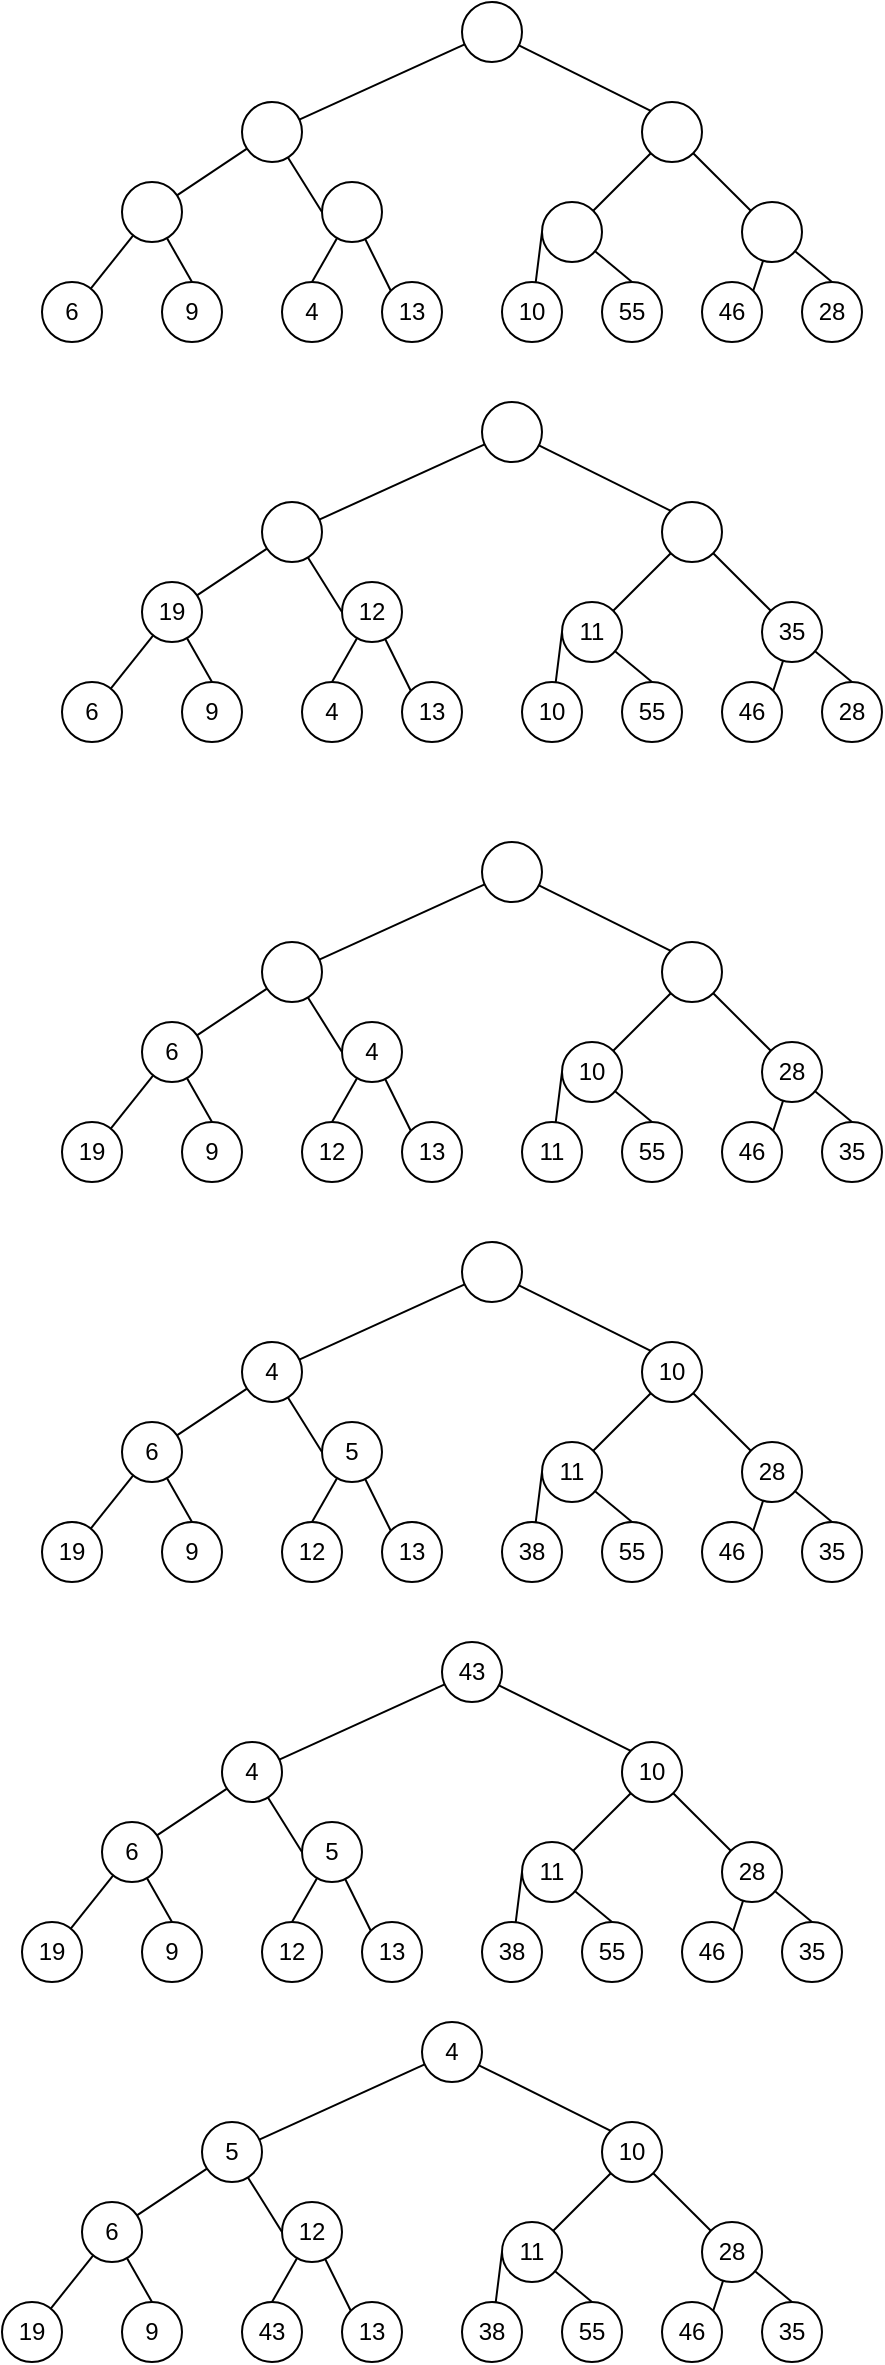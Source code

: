 <mxfile version="20.8.16" type="device"><diagram name="Page-1" id="X0QZ_M_4gPktB6bEvS7k"><mxGraphModel dx="1474" dy="1362" grid="1" gridSize="10" guides="1" tooltips="1" connect="1" arrows="1" fold="1" page="1" pageScale="1" pageWidth="850" pageHeight="1100" math="0" shadow="0"><root><mxCell id="0"/><mxCell id="1" parent="0"/><mxCell id="2dNwnMfUc7R8LuHXTSHz-22" style="rounded=0;orthogonalLoop=1;jettySize=auto;html=1;endArrow=none;endFill=0;" edge="1" parent="1" source="2dNwnMfUc7R8LuHXTSHz-1" target="2dNwnMfUc7R8LuHXTSHz-2"><mxGeometry relative="1" as="geometry"/></mxCell><mxCell id="2dNwnMfUc7R8LuHXTSHz-29" style="edgeStyle=none;rounded=0;orthogonalLoop=1;jettySize=auto;html=1;entryX=0;entryY=0;entryDx=0;entryDy=0;endArrow=none;endFill=0;" edge="1" parent="1" source="2dNwnMfUc7R8LuHXTSHz-1" target="2dNwnMfUc7R8LuHXTSHz-3"><mxGeometry relative="1" as="geometry"/></mxCell><mxCell id="2dNwnMfUc7R8LuHXTSHz-1" value="" style="ellipse;whiteSpace=wrap;html=1;" vertex="1" parent="1"><mxGeometry x="190" y="130" width="30" height="30" as="geometry"/></mxCell><mxCell id="2dNwnMfUc7R8LuHXTSHz-23" style="edgeStyle=none;rounded=0;orthogonalLoop=1;jettySize=auto;html=1;endArrow=none;endFill=0;" edge="1" parent="1" source="2dNwnMfUc7R8LuHXTSHz-2" target="2dNwnMfUc7R8LuHXTSHz-7"><mxGeometry relative="1" as="geometry"/></mxCell><mxCell id="2dNwnMfUc7R8LuHXTSHz-24" style="edgeStyle=none;rounded=0;orthogonalLoop=1;jettySize=auto;html=1;entryX=0;entryY=0.5;entryDx=0;entryDy=0;endArrow=none;endFill=0;" edge="1" parent="1" source="2dNwnMfUc7R8LuHXTSHz-2" target="2dNwnMfUc7R8LuHXTSHz-11"><mxGeometry relative="1" as="geometry"/></mxCell><mxCell id="2dNwnMfUc7R8LuHXTSHz-2" value="" style="ellipse;whiteSpace=wrap;html=1;" vertex="1" parent="1"><mxGeometry x="80" y="180" width="30" height="30" as="geometry"/></mxCell><mxCell id="2dNwnMfUc7R8LuHXTSHz-30" style="edgeStyle=none;rounded=0;orthogonalLoop=1;jettySize=auto;html=1;entryX=1;entryY=0;entryDx=0;entryDy=0;endArrow=none;endFill=0;" edge="1" parent="1" source="2dNwnMfUc7R8LuHXTSHz-3" target="2dNwnMfUc7R8LuHXTSHz-15"><mxGeometry relative="1" as="geometry"/></mxCell><mxCell id="2dNwnMfUc7R8LuHXTSHz-33" style="edgeStyle=none;rounded=0;orthogonalLoop=1;jettySize=auto;html=1;entryX=0;entryY=0;entryDx=0;entryDy=0;endArrow=none;endFill=0;" edge="1" parent="1" source="2dNwnMfUc7R8LuHXTSHz-3" target="2dNwnMfUc7R8LuHXTSHz-20"><mxGeometry relative="1" as="geometry"/></mxCell><mxCell id="2dNwnMfUc7R8LuHXTSHz-3" value="" style="ellipse;whiteSpace=wrap;html=1;" vertex="1" parent="1"><mxGeometry x="280" y="180" width="30" height="30" as="geometry"/></mxCell><mxCell id="2dNwnMfUc7R8LuHXTSHz-25" style="edgeStyle=none;rounded=0;orthogonalLoop=1;jettySize=auto;html=1;endArrow=none;endFill=0;" edge="1" parent="1" source="2dNwnMfUc7R8LuHXTSHz-7" target="2dNwnMfUc7R8LuHXTSHz-8"><mxGeometry relative="1" as="geometry"/></mxCell><mxCell id="2dNwnMfUc7R8LuHXTSHz-26" style="edgeStyle=none;rounded=0;orthogonalLoop=1;jettySize=auto;html=1;entryX=0.5;entryY=0;entryDx=0;entryDy=0;endArrow=none;endFill=0;" edge="1" parent="1" source="2dNwnMfUc7R8LuHXTSHz-7" target="2dNwnMfUc7R8LuHXTSHz-9"><mxGeometry relative="1" as="geometry"/></mxCell><mxCell id="2dNwnMfUc7R8LuHXTSHz-7" value="" style="ellipse;whiteSpace=wrap;html=1;" vertex="1" parent="1"><mxGeometry x="20" y="220" width="30" height="30" as="geometry"/></mxCell><mxCell id="2dNwnMfUc7R8LuHXTSHz-8" value="6" style="ellipse;whiteSpace=wrap;html=1;" vertex="1" parent="1"><mxGeometry x="-20" y="270" width="30" height="30" as="geometry"/></mxCell><mxCell id="2dNwnMfUc7R8LuHXTSHz-9" value="9" style="ellipse;whiteSpace=wrap;html=1;" vertex="1" parent="1"><mxGeometry x="40" y="270" width="30" height="30" as="geometry"/></mxCell><mxCell id="2dNwnMfUc7R8LuHXTSHz-27" style="edgeStyle=none;rounded=0;orthogonalLoop=1;jettySize=auto;html=1;entryX=0.5;entryY=0;entryDx=0;entryDy=0;endArrow=none;endFill=0;" edge="1" parent="1" source="2dNwnMfUc7R8LuHXTSHz-11" target="2dNwnMfUc7R8LuHXTSHz-12"><mxGeometry relative="1" as="geometry"/></mxCell><mxCell id="2dNwnMfUc7R8LuHXTSHz-28" style="edgeStyle=none;rounded=0;orthogonalLoop=1;jettySize=auto;html=1;entryX=0;entryY=0;entryDx=0;entryDy=0;endArrow=none;endFill=0;" edge="1" parent="1" source="2dNwnMfUc7R8LuHXTSHz-11" target="2dNwnMfUc7R8LuHXTSHz-13"><mxGeometry relative="1" as="geometry"/></mxCell><mxCell id="2dNwnMfUc7R8LuHXTSHz-11" value="" style="ellipse;whiteSpace=wrap;html=1;" vertex="1" parent="1"><mxGeometry x="120" y="220" width="30" height="30" as="geometry"/></mxCell><mxCell id="2dNwnMfUc7R8LuHXTSHz-12" value="4" style="ellipse;whiteSpace=wrap;html=1;" vertex="1" parent="1"><mxGeometry x="100" y="270" width="30" height="30" as="geometry"/></mxCell><mxCell id="2dNwnMfUc7R8LuHXTSHz-13" value="13" style="ellipse;whiteSpace=wrap;html=1;" vertex="1" parent="1"><mxGeometry x="150" y="270" width="30" height="30" as="geometry"/></mxCell><mxCell id="2dNwnMfUc7R8LuHXTSHz-14" value="10" style="ellipse;whiteSpace=wrap;html=1;" vertex="1" parent="1"><mxGeometry x="210" y="270" width="30" height="30" as="geometry"/></mxCell><mxCell id="2dNwnMfUc7R8LuHXTSHz-31" style="edgeStyle=none;rounded=0;orthogonalLoop=1;jettySize=auto;html=1;exitX=0;exitY=0.5;exitDx=0;exitDy=0;endArrow=none;endFill=0;" edge="1" parent="1" source="2dNwnMfUc7R8LuHXTSHz-15" target="2dNwnMfUc7R8LuHXTSHz-14"><mxGeometry relative="1" as="geometry"/></mxCell><mxCell id="2dNwnMfUc7R8LuHXTSHz-32" style="edgeStyle=none;rounded=0;orthogonalLoop=1;jettySize=auto;html=1;entryX=0.5;entryY=0;entryDx=0;entryDy=0;endArrow=none;endFill=0;" edge="1" parent="1" source="2dNwnMfUc7R8LuHXTSHz-15" target="2dNwnMfUc7R8LuHXTSHz-17"><mxGeometry relative="1" as="geometry"/></mxCell><mxCell id="2dNwnMfUc7R8LuHXTSHz-15" value="" style="ellipse;whiteSpace=wrap;html=1;" vertex="1" parent="1"><mxGeometry x="230" y="230" width="30" height="30" as="geometry"/></mxCell><mxCell id="2dNwnMfUc7R8LuHXTSHz-17" value="55" style="ellipse;whiteSpace=wrap;html=1;" vertex="1" parent="1"><mxGeometry x="260" y="270" width="30" height="30" as="geometry"/></mxCell><mxCell id="2dNwnMfUc7R8LuHXTSHz-19" value="46" style="ellipse;whiteSpace=wrap;html=1;" vertex="1" parent="1"><mxGeometry x="310" y="270" width="30" height="30" as="geometry"/></mxCell><mxCell id="2dNwnMfUc7R8LuHXTSHz-34" style="edgeStyle=none;rounded=0;orthogonalLoop=1;jettySize=auto;html=1;entryX=1;entryY=0;entryDx=0;entryDy=0;endArrow=none;endFill=0;" edge="1" parent="1" source="2dNwnMfUc7R8LuHXTSHz-20" target="2dNwnMfUc7R8LuHXTSHz-19"><mxGeometry relative="1" as="geometry"/></mxCell><mxCell id="2dNwnMfUc7R8LuHXTSHz-35" style="edgeStyle=none;rounded=0;orthogonalLoop=1;jettySize=auto;html=1;entryX=0.5;entryY=0;entryDx=0;entryDy=0;endArrow=none;endFill=0;" edge="1" parent="1" source="2dNwnMfUc7R8LuHXTSHz-20" target="2dNwnMfUc7R8LuHXTSHz-21"><mxGeometry relative="1" as="geometry"/></mxCell><mxCell id="2dNwnMfUc7R8LuHXTSHz-20" value="" style="ellipse;whiteSpace=wrap;html=1;" vertex="1" parent="1"><mxGeometry x="330" y="230" width="30" height="30" as="geometry"/></mxCell><mxCell id="2dNwnMfUc7R8LuHXTSHz-21" value="28" style="ellipse;whiteSpace=wrap;html=1;" vertex="1" parent="1"><mxGeometry x="360" y="270" width="30" height="30" as="geometry"/></mxCell><mxCell id="2dNwnMfUc7R8LuHXTSHz-152" style="rounded=0;orthogonalLoop=1;jettySize=auto;html=1;endArrow=none;endFill=0;" edge="1" parent="1" source="2dNwnMfUc7R8LuHXTSHz-154" target="2dNwnMfUc7R8LuHXTSHz-157"><mxGeometry relative="1" as="geometry"/></mxCell><mxCell id="2dNwnMfUc7R8LuHXTSHz-153" style="edgeStyle=none;rounded=0;orthogonalLoop=1;jettySize=auto;html=1;entryX=0;entryY=0;entryDx=0;entryDy=0;endArrow=none;endFill=0;" edge="1" parent="1" source="2dNwnMfUc7R8LuHXTSHz-154" target="2dNwnMfUc7R8LuHXTSHz-160"><mxGeometry relative="1" as="geometry"/></mxCell><mxCell id="2dNwnMfUc7R8LuHXTSHz-154" value="" style="ellipse;whiteSpace=wrap;html=1;" vertex="1" parent="1"><mxGeometry x="200" y="330" width="30" height="30" as="geometry"/></mxCell><mxCell id="2dNwnMfUc7R8LuHXTSHz-155" style="edgeStyle=none;rounded=0;orthogonalLoop=1;jettySize=auto;html=1;endArrow=none;endFill=0;" edge="1" parent="1" source="2dNwnMfUc7R8LuHXTSHz-157" target="2dNwnMfUc7R8LuHXTSHz-163"><mxGeometry relative="1" as="geometry"/></mxCell><mxCell id="2dNwnMfUc7R8LuHXTSHz-156" style="edgeStyle=none;rounded=0;orthogonalLoop=1;jettySize=auto;html=1;entryX=0;entryY=0.5;entryDx=0;entryDy=0;endArrow=none;endFill=0;" edge="1" parent="1" source="2dNwnMfUc7R8LuHXTSHz-157" target="2dNwnMfUc7R8LuHXTSHz-168"><mxGeometry relative="1" as="geometry"/></mxCell><mxCell id="2dNwnMfUc7R8LuHXTSHz-157" value="" style="ellipse;whiteSpace=wrap;html=1;" vertex="1" parent="1"><mxGeometry x="90" y="380" width="30" height="30" as="geometry"/></mxCell><mxCell id="2dNwnMfUc7R8LuHXTSHz-158" style="edgeStyle=none;rounded=0;orthogonalLoop=1;jettySize=auto;html=1;entryX=1;entryY=0;entryDx=0;entryDy=0;endArrow=none;endFill=0;" edge="1" parent="1" source="2dNwnMfUc7R8LuHXTSHz-160" target="2dNwnMfUc7R8LuHXTSHz-174"><mxGeometry relative="1" as="geometry"/></mxCell><mxCell id="2dNwnMfUc7R8LuHXTSHz-159" style="edgeStyle=none;rounded=0;orthogonalLoop=1;jettySize=auto;html=1;entryX=0;entryY=0;entryDx=0;entryDy=0;endArrow=none;endFill=0;" edge="1" parent="1" source="2dNwnMfUc7R8LuHXTSHz-160" target="2dNwnMfUc7R8LuHXTSHz-179"><mxGeometry relative="1" as="geometry"/></mxCell><mxCell id="2dNwnMfUc7R8LuHXTSHz-160" value="" style="ellipse;whiteSpace=wrap;html=1;" vertex="1" parent="1"><mxGeometry x="290" y="380" width="30" height="30" as="geometry"/></mxCell><mxCell id="2dNwnMfUc7R8LuHXTSHz-161" style="edgeStyle=none;rounded=0;orthogonalLoop=1;jettySize=auto;html=1;endArrow=none;endFill=0;" edge="1" parent="1" source="2dNwnMfUc7R8LuHXTSHz-163" target="2dNwnMfUc7R8LuHXTSHz-164"><mxGeometry relative="1" as="geometry"/></mxCell><mxCell id="2dNwnMfUc7R8LuHXTSHz-162" style="edgeStyle=none;rounded=0;orthogonalLoop=1;jettySize=auto;html=1;entryX=0.5;entryY=0;entryDx=0;entryDy=0;endArrow=none;endFill=0;" edge="1" parent="1" source="2dNwnMfUc7R8LuHXTSHz-163" target="2dNwnMfUc7R8LuHXTSHz-165"><mxGeometry relative="1" as="geometry"/></mxCell><mxCell id="2dNwnMfUc7R8LuHXTSHz-163" value="19" style="ellipse;whiteSpace=wrap;html=1;" vertex="1" parent="1"><mxGeometry x="30" y="420" width="30" height="30" as="geometry"/></mxCell><mxCell id="2dNwnMfUc7R8LuHXTSHz-164" value="6" style="ellipse;whiteSpace=wrap;html=1;" vertex="1" parent="1"><mxGeometry x="-10" y="470" width="30" height="30" as="geometry"/></mxCell><mxCell id="2dNwnMfUc7R8LuHXTSHz-165" value="9" style="ellipse;whiteSpace=wrap;html=1;" vertex="1" parent="1"><mxGeometry x="50" y="470" width="30" height="30" as="geometry"/></mxCell><mxCell id="2dNwnMfUc7R8LuHXTSHz-166" style="edgeStyle=none;rounded=0;orthogonalLoop=1;jettySize=auto;html=1;entryX=0.5;entryY=0;entryDx=0;entryDy=0;endArrow=none;endFill=0;" edge="1" parent="1" source="2dNwnMfUc7R8LuHXTSHz-168" target="2dNwnMfUc7R8LuHXTSHz-169"><mxGeometry relative="1" as="geometry"/></mxCell><mxCell id="2dNwnMfUc7R8LuHXTSHz-167" style="edgeStyle=none;rounded=0;orthogonalLoop=1;jettySize=auto;html=1;entryX=0;entryY=0;entryDx=0;entryDy=0;endArrow=none;endFill=0;" edge="1" parent="1" source="2dNwnMfUc7R8LuHXTSHz-168" target="2dNwnMfUc7R8LuHXTSHz-170"><mxGeometry relative="1" as="geometry"/></mxCell><mxCell id="2dNwnMfUc7R8LuHXTSHz-168" value="12" style="ellipse;whiteSpace=wrap;html=1;" vertex="1" parent="1"><mxGeometry x="130" y="420" width="30" height="30" as="geometry"/></mxCell><mxCell id="2dNwnMfUc7R8LuHXTSHz-169" value="4" style="ellipse;whiteSpace=wrap;html=1;" vertex="1" parent="1"><mxGeometry x="110" y="470" width="30" height="30" as="geometry"/></mxCell><mxCell id="2dNwnMfUc7R8LuHXTSHz-170" value="13" style="ellipse;whiteSpace=wrap;html=1;" vertex="1" parent="1"><mxGeometry x="160" y="470" width="30" height="30" as="geometry"/></mxCell><mxCell id="2dNwnMfUc7R8LuHXTSHz-171" value="10" style="ellipse;whiteSpace=wrap;html=1;" vertex="1" parent="1"><mxGeometry x="220" y="470" width="30" height="30" as="geometry"/></mxCell><mxCell id="2dNwnMfUc7R8LuHXTSHz-172" style="edgeStyle=none;rounded=0;orthogonalLoop=1;jettySize=auto;html=1;exitX=0;exitY=0.5;exitDx=0;exitDy=0;endArrow=none;endFill=0;" edge="1" parent="1" source="2dNwnMfUc7R8LuHXTSHz-174" target="2dNwnMfUc7R8LuHXTSHz-171"><mxGeometry relative="1" as="geometry"/></mxCell><mxCell id="2dNwnMfUc7R8LuHXTSHz-173" style="edgeStyle=none;rounded=0;orthogonalLoop=1;jettySize=auto;html=1;entryX=0.5;entryY=0;entryDx=0;entryDy=0;endArrow=none;endFill=0;" edge="1" parent="1" source="2dNwnMfUc7R8LuHXTSHz-174" target="2dNwnMfUc7R8LuHXTSHz-175"><mxGeometry relative="1" as="geometry"/></mxCell><mxCell id="2dNwnMfUc7R8LuHXTSHz-174" value="11" style="ellipse;whiteSpace=wrap;html=1;" vertex="1" parent="1"><mxGeometry x="240" y="430" width="30" height="30" as="geometry"/></mxCell><mxCell id="2dNwnMfUc7R8LuHXTSHz-175" value="55" style="ellipse;whiteSpace=wrap;html=1;" vertex="1" parent="1"><mxGeometry x="270" y="470" width="30" height="30" as="geometry"/></mxCell><mxCell id="2dNwnMfUc7R8LuHXTSHz-176" value="46" style="ellipse;whiteSpace=wrap;html=1;" vertex="1" parent="1"><mxGeometry x="320" y="470" width="30" height="30" as="geometry"/></mxCell><mxCell id="2dNwnMfUc7R8LuHXTSHz-177" style="edgeStyle=none;rounded=0;orthogonalLoop=1;jettySize=auto;html=1;entryX=1;entryY=0;entryDx=0;entryDy=0;endArrow=none;endFill=0;" edge="1" parent="1" source="2dNwnMfUc7R8LuHXTSHz-179" target="2dNwnMfUc7R8LuHXTSHz-176"><mxGeometry relative="1" as="geometry"/></mxCell><mxCell id="2dNwnMfUc7R8LuHXTSHz-178" style="edgeStyle=none;rounded=0;orthogonalLoop=1;jettySize=auto;html=1;entryX=0.5;entryY=0;entryDx=0;entryDy=0;endArrow=none;endFill=0;" edge="1" parent="1" source="2dNwnMfUc7R8LuHXTSHz-179" target="2dNwnMfUc7R8LuHXTSHz-180"><mxGeometry relative="1" as="geometry"/></mxCell><mxCell id="2dNwnMfUc7R8LuHXTSHz-179" value="35" style="ellipse;whiteSpace=wrap;html=1;" vertex="1" parent="1"><mxGeometry x="340" y="430" width="30" height="30" as="geometry"/></mxCell><mxCell id="2dNwnMfUc7R8LuHXTSHz-180" value="28" style="ellipse;whiteSpace=wrap;html=1;" vertex="1" parent="1"><mxGeometry x="370" y="470" width="30" height="30" as="geometry"/></mxCell><mxCell id="2dNwnMfUc7R8LuHXTSHz-181" style="rounded=0;orthogonalLoop=1;jettySize=auto;html=1;endArrow=none;endFill=0;" edge="1" parent="1" source="2dNwnMfUc7R8LuHXTSHz-183" target="2dNwnMfUc7R8LuHXTSHz-186"><mxGeometry relative="1" as="geometry"/></mxCell><mxCell id="2dNwnMfUc7R8LuHXTSHz-182" style="edgeStyle=none;rounded=0;orthogonalLoop=1;jettySize=auto;html=1;entryX=0;entryY=0;entryDx=0;entryDy=0;endArrow=none;endFill=0;" edge="1" parent="1" source="2dNwnMfUc7R8LuHXTSHz-183" target="2dNwnMfUc7R8LuHXTSHz-189"><mxGeometry relative="1" as="geometry"/></mxCell><mxCell id="2dNwnMfUc7R8LuHXTSHz-183" value="" style="ellipse;whiteSpace=wrap;html=1;" vertex="1" parent="1"><mxGeometry x="200" y="550" width="30" height="30" as="geometry"/></mxCell><mxCell id="2dNwnMfUc7R8LuHXTSHz-184" style="edgeStyle=none;rounded=0;orthogonalLoop=1;jettySize=auto;html=1;endArrow=none;endFill=0;" edge="1" parent="1" source="2dNwnMfUc7R8LuHXTSHz-186" target="2dNwnMfUc7R8LuHXTSHz-192"><mxGeometry relative="1" as="geometry"/></mxCell><mxCell id="2dNwnMfUc7R8LuHXTSHz-185" style="edgeStyle=none;rounded=0;orthogonalLoop=1;jettySize=auto;html=1;entryX=0;entryY=0.5;entryDx=0;entryDy=0;endArrow=none;endFill=0;" edge="1" parent="1" source="2dNwnMfUc7R8LuHXTSHz-186" target="2dNwnMfUc7R8LuHXTSHz-197"><mxGeometry relative="1" as="geometry"/></mxCell><mxCell id="2dNwnMfUc7R8LuHXTSHz-186" value="" style="ellipse;whiteSpace=wrap;html=1;" vertex="1" parent="1"><mxGeometry x="90" y="600" width="30" height="30" as="geometry"/></mxCell><mxCell id="2dNwnMfUc7R8LuHXTSHz-187" style="edgeStyle=none;rounded=0;orthogonalLoop=1;jettySize=auto;html=1;entryX=1;entryY=0;entryDx=0;entryDy=0;endArrow=none;endFill=0;" edge="1" parent="1" source="2dNwnMfUc7R8LuHXTSHz-189" target="2dNwnMfUc7R8LuHXTSHz-203"><mxGeometry relative="1" as="geometry"/></mxCell><mxCell id="2dNwnMfUc7R8LuHXTSHz-188" style="edgeStyle=none;rounded=0;orthogonalLoop=1;jettySize=auto;html=1;entryX=0;entryY=0;entryDx=0;entryDy=0;endArrow=none;endFill=0;" edge="1" parent="1" source="2dNwnMfUc7R8LuHXTSHz-189" target="2dNwnMfUc7R8LuHXTSHz-208"><mxGeometry relative="1" as="geometry"/></mxCell><mxCell id="2dNwnMfUc7R8LuHXTSHz-189" value="" style="ellipse;whiteSpace=wrap;html=1;" vertex="1" parent="1"><mxGeometry x="290" y="600" width="30" height="30" as="geometry"/></mxCell><mxCell id="2dNwnMfUc7R8LuHXTSHz-190" style="edgeStyle=none;rounded=0;orthogonalLoop=1;jettySize=auto;html=1;endArrow=none;endFill=0;" edge="1" parent="1" source="2dNwnMfUc7R8LuHXTSHz-192" target="2dNwnMfUc7R8LuHXTSHz-193"><mxGeometry relative="1" as="geometry"/></mxCell><mxCell id="2dNwnMfUc7R8LuHXTSHz-191" style="edgeStyle=none;rounded=0;orthogonalLoop=1;jettySize=auto;html=1;entryX=0.5;entryY=0;entryDx=0;entryDy=0;endArrow=none;endFill=0;" edge="1" parent="1" source="2dNwnMfUc7R8LuHXTSHz-192" target="2dNwnMfUc7R8LuHXTSHz-194"><mxGeometry relative="1" as="geometry"/></mxCell><mxCell id="2dNwnMfUc7R8LuHXTSHz-192" value="6" style="ellipse;whiteSpace=wrap;html=1;" vertex="1" parent="1"><mxGeometry x="30" y="640" width="30" height="30" as="geometry"/></mxCell><mxCell id="2dNwnMfUc7R8LuHXTSHz-193" value="19" style="ellipse;whiteSpace=wrap;html=1;" vertex="1" parent="1"><mxGeometry x="-10" y="690" width="30" height="30" as="geometry"/></mxCell><mxCell id="2dNwnMfUc7R8LuHXTSHz-194" value="9" style="ellipse;whiteSpace=wrap;html=1;" vertex="1" parent="1"><mxGeometry x="50" y="690" width="30" height="30" as="geometry"/></mxCell><mxCell id="2dNwnMfUc7R8LuHXTSHz-195" style="edgeStyle=none;rounded=0;orthogonalLoop=1;jettySize=auto;html=1;entryX=0.5;entryY=0;entryDx=0;entryDy=0;endArrow=none;endFill=0;" edge="1" parent="1" source="2dNwnMfUc7R8LuHXTSHz-197" target="2dNwnMfUc7R8LuHXTSHz-198"><mxGeometry relative="1" as="geometry"/></mxCell><mxCell id="2dNwnMfUc7R8LuHXTSHz-196" style="edgeStyle=none;rounded=0;orthogonalLoop=1;jettySize=auto;html=1;entryX=0;entryY=0;entryDx=0;entryDy=0;endArrow=none;endFill=0;" edge="1" parent="1" source="2dNwnMfUc7R8LuHXTSHz-197" target="2dNwnMfUc7R8LuHXTSHz-199"><mxGeometry relative="1" as="geometry"/></mxCell><mxCell id="2dNwnMfUc7R8LuHXTSHz-197" value="4" style="ellipse;whiteSpace=wrap;html=1;" vertex="1" parent="1"><mxGeometry x="130" y="640" width="30" height="30" as="geometry"/></mxCell><mxCell id="2dNwnMfUc7R8LuHXTSHz-198" value="12" style="ellipse;whiteSpace=wrap;html=1;" vertex="1" parent="1"><mxGeometry x="110" y="690" width="30" height="30" as="geometry"/></mxCell><mxCell id="2dNwnMfUc7R8LuHXTSHz-199" value="13" style="ellipse;whiteSpace=wrap;html=1;" vertex="1" parent="1"><mxGeometry x="160" y="690" width="30" height="30" as="geometry"/></mxCell><mxCell id="2dNwnMfUc7R8LuHXTSHz-200" value="11" style="ellipse;whiteSpace=wrap;html=1;" vertex="1" parent="1"><mxGeometry x="220" y="690" width="30" height="30" as="geometry"/></mxCell><mxCell id="2dNwnMfUc7R8LuHXTSHz-201" style="edgeStyle=none;rounded=0;orthogonalLoop=1;jettySize=auto;html=1;exitX=0;exitY=0.5;exitDx=0;exitDy=0;endArrow=none;endFill=0;" edge="1" parent="1" source="2dNwnMfUc7R8LuHXTSHz-203" target="2dNwnMfUc7R8LuHXTSHz-200"><mxGeometry relative="1" as="geometry"/></mxCell><mxCell id="2dNwnMfUc7R8LuHXTSHz-202" style="edgeStyle=none;rounded=0;orthogonalLoop=1;jettySize=auto;html=1;entryX=0.5;entryY=0;entryDx=0;entryDy=0;endArrow=none;endFill=0;" edge="1" parent="1" source="2dNwnMfUc7R8LuHXTSHz-203" target="2dNwnMfUc7R8LuHXTSHz-204"><mxGeometry relative="1" as="geometry"/></mxCell><mxCell id="2dNwnMfUc7R8LuHXTSHz-203" value="10" style="ellipse;whiteSpace=wrap;html=1;" vertex="1" parent="1"><mxGeometry x="240" y="650" width="30" height="30" as="geometry"/></mxCell><mxCell id="2dNwnMfUc7R8LuHXTSHz-204" value="55" style="ellipse;whiteSpace=wrap;html=1;" vertex="1" parent="1"><mxGeometry x="270" y="690" width="30" height="30" as="geometry"/></mxCell><mxCell id="2dNwnMfUc7R8LuHXTSHz-205" value="46" style="ellipse;whiteSpace=wrap;html=1;" vertex="1" parent="1"><mxGeometry x="320" y="690" width="30" height="30" as="geometry"/></mxCell><mxCell id="2dNwnMfUc7R8LuHXTSHz-206" style="edgeStyle=none;rounded=0;orthogonalLoop=1;jettySize=auto;html=1;entryX=1;entryY=0;entryDx=0;entryDy=0;endArrow=none;endFill=0;" edge="1" parent="1" source="2dNwnMfUc7R8LuHXTSHz-208" target="2dNwnMfUc7R8LuHXTSHz-205"><mxGeometry relative="1" as="geometry"/></mxCell><mxCell id="2dNwnMfUc7R8LuHXTSHz-207" style="edgeStyle=none;rounded=0;orthogonalLoop=1;jettySize=auto;html=1;entryX=0.5;entryY=0;entryDx=0;entryDy=0;endArrow=none;endFill=0;" edge="1" parent="1" source="2dNwnMfUc7R8LuHXTSHz-208" target="2dNwnMfUc7R8LuHXTSHz-209"><mxGeometry relative="1" as="geometry"/></mxCell><mxCell id="2dNwnMfUc7R8LuHXTSHz-208" value="28" style="ellipse;whiteSpace=wrap;html=1;" vertex="1" parent="1"><mxGeometry x="340" y="650" width="30" height="30" as="geometry"/></mxCell><mxCell id="2dNwnMfUc7R8LuHXTSHz-209" value="35" style="ellipse;whiteSpace=wrap;html=1;" vertex="1" parent="1"><mxGeometry x="370" y="690" width="30" height="30" as="geometry"/></mxCell><mxCell id="2dNwnMfUc7R8LuHXTSHz-210" style="rounded=0;orthogonalLoop=1;jettySize=auto;html=1;endArrow=none;endFill=0;" edge="1" parent="1" source="2dNwnMfUc7R8LuHXTSHz-212" target="2dNwnMfUc7R8LuHXTSHz-215"><mxGeometry relative="1" as="geometry"/></mxCell><mxCell id="2dNwnMfUc7R8LuHXTSHz-211" style="edgeStyle=none;rounded=0;orthogonalLoop=1;jettySize=auto;html=1;entryX=0;entryY=0;entryDx=0;entryDy=0;endArrow=none;endFill=0;" edge="1" parent="1" source="2dNwnMfUc7R8LuHXTSHz-212" target="2dNwnMfUc7R8LuHXTSHz-218"><mxGeometry relative="1" as="geometry"/></mxCell><mxCell id="2dNwnMfUc7R8LuHXTSHz-212" value="" style="ellipse;whiteSpace=wrap;html=1;" vertex="1" parent="1"><mxGeometry x="190" y="750" width="30" height="30" as="geometry"/></mxCell><mxCell id="2dNwnMfUc7R8LuHXTSHz-213" style="edgeStyle=none;rounded=0;orthogonalLoop=1;jettySize=auto;html=1;endArrow=none;endFill=0;" edge="1" parent="1" source="2dNwnMfUc7R8LuHXTSHz-215" target="2dNwnMfUc7R8LuHXTSHz-221"><mxGeometry relative="1" as="geometry"/></mxCell><mxCell id="2dNwnMfUc7R8LuHXTSHz-214" style="edgeStyle=none;rounded=0;orthogonalLoop=1;jettySize=auto;html=1;entryX=0;entryY=0.5;entryDx=0;entryDy=0;endArrow=none;endFill=0;" edge="1" parent="1" source="2dNwnMfUc7R8LuHXTSHz-215" target="2dNwnMfUc7R8LuHXTSHz-226"><mxGeometry relative="1" as="geometry"/></mxCell><mxCell id="2dNwnMfUc7R8LuHXTSHz-215" value="4" style="ellipse;whiteSpace=wrap;html=1;" vertex="1" parent="1"><mxGeometry x="80" y="800" width="30" height="30" as="geometry"/></mxCell><mxCell id="2dNwnMfUc7R8LuHXTSHz-216" style="edgeStyle=none;rounded=0;orthogonalLoop=1;jettySize=auto;html=1;entryX=1;entryY=0;entryDx=0;entryDy=0;endArrow=none;endFill=0;" edge="1" parent="1" source="2dNwnMfUc7R8LuHXTSHz-218" target="2dNwnMfUc7R8LuHXTSHz-232"><mxGeometry relative="1" as="geometry"/></mxCell><mxCell id="2dNwnMfUc7R8LuHXTSHz-217" style="edgeStyle=none;rounded=0;orthogonalLoop=1;jettySize=auto;html=1;entryX=0;entryY=0;entryDx=0;entryDy=0;endArrow=none;endFill=0;" edge="1" parent="1" source="2dNwnMfUc7R8LuHXTSHz-218" target="2dNwnMfUc7R8LuHXTSHz-237"><mxGeometry relative="1" as="geometry"/></mxCell><mxCell id="2dNwnMfUc7R8LuHXTSHz-218" value="10" style="ellipse;whiteSpace=wrap;html=1;" vertex="1" parent="1"><mxGeometry x="280" y="800" width="30" height="30" as="geometry"/></mxCell><mxCell id="2dNwnMfUc7R8LuHXTSHz-219" style="edgeStyle=none;rounded=0;orthogonalLoop=1;jettySize=auto;html=1;endArrow=none;endFill=0;" edge="1" parent="1" source="2dNwnMfUc7R8LuHXTSHz-221" target="2dNwnMfUc7R8LuHXTSHz-222"><mxGeometry relative="1" as="geometry"/></mxCell><mxCell id="2dNwnMfUc7R8LuHXTSHz-220" style="edgeStyle=none;rounded=0;orthogonalLoop=1;jettySize=auto;html=1;entryX=0.5;entryY=0;entryDx=0;entryDy=0;endArrow=none;endFill=0;" edge="1" parent="1" source="2dNwnMfUc7R8LuHXTSHz-221" target="2dNwnMfUc7R8LuHXTSHz-223"><mxGeometry relative="1" as="geometry"/></mxCell><mxCell id="2dNwnMfUc7R8LuHXTSHz-221" value="6" style="ellipse;whiteSpace=wrap;html=1;" vertex="1" parent="1"><mxGeometry x="20" y="840" width="30" height="30" as="geometry"/></mxCell><mxCell id="2dNwnMfUc7R8LuHXTSHz-222" value="19" style="ellipse;whiteSpace=wrap;html=1;" vertex="1" parent="1"><mxGeometry x="-20" y="890" width="30" height="30" as="geometry"/></mxCell><mxCell id="2dNwnMfUc7R8LuHXTSHz-223" value="9" style="ellipse;whiteSpace=wrap;html=1;" vertex="1" parent="1"><mxGeometry x="40" y="890" width="30" height="30" as="geometry"/></mxCell><mxCell id="2dNwnMfUc7R8LuHXTSHz-224" style="edgeStyle=none;rounded=0;orthogonalLoop=1;jettySize=auto;html=1;entryX=0.5;entryY=0;entryDx=0;entryDy=0;endArrow=none;endFill=0;" edge="1" parent="1" source="2dNwnMfUc7R8LuHXTSHz-226" target="2dNwnMfUc7R8LuHXTSHz-227"><mxGeometry relative="1" as="geometry"/></mxCell><mxCell id="2dNwnMfUc7R8LuHXTSHz-225" style="edgeStyle=none;rounded=0;orthogonalLoop=1;jettySize=auto;html=1;entryX=0;entryY=0;entryDx=0;entryDy=0;endArrow=none;endFill=0;" edge="1" parent="1" source="2dNwnMfUc7R8LuHXTSHz-226" target="2dNwnMfUc7R8LuHXTSHz-228"><mxGeometry relative="1" as="geometry"/></mxCell><mxCell id="2dNwnMfUc7R8LuHXTSHz-226" value="5" style="ellipse;whiteSpace=wrap;html=1;" vertex="1" parent="1"><mxGeometry x="120" y="840" width="30" height="30" as="geometry"/></mxCell><mxCell id="2dNwnMfUc7R8LuHXTSHz-227" value="12" style="ellipse;whiteSpace=wrap;html=1;" vertex="1" parent="1"><mxGeometry x="100" y="890" width="30" height="30" as="geometry"/></mxCell><mxCell id="2dNwnMfUc7R8LuHXTSHz-228" value="13" style="ellipse;whiteSpace=wrap;html=1;" vertex="1" parent="1"><mxGeometry x="150" y="890" width="30" height="30" as="geometry"/></mxCell><mxCell id="2dNwnMfUc7R8LuHXTSHz-229" value="38" style="ellipse;whiteSpace=wrap;html=1;" vertex="1" parent="1"><mxGeometry x="210" y="890" width="30" height="30" as="geometry"/></mxCell><mxCell id="2dNwnMfUc7R8LuHXTSHz-230" style="edgeStyle=none;rounded=0;orthogonalLoop=1;jettySize=auto;html=1;exitX=0;exitY=0.5;exitDx=0;exitDy=0;endArrow=none;endFill=0;" edge="1" parent="1" source="2dNwnMfUc7R8LuHXTSHz-232" target="2dNwnMfUc7R8LuHXTSHz-229"><mxGeometry relative="1" as="geometry"/></mxCell><mxCell id="2dNwnMfUc7R8LuHXTSHz-231" style="edgeStyle=none;rounded=0;orthogonalLoop=1;jettySize=auto;html=1;entryX=0.5;entryY=0;entryDx=0;entryDy=0;endArrow=none;endFill=0;" edge="1" parent="1" source="2dNwnMfUc7R8LuHXTSHz-232" target="2dNwnMfUc7R8LuHXTSHz-233"><mxGeometry relative="1" as="geometry"/></mxCell><mxCell id="2dNwnMfUc7R8LuHXTSHz-232" value="11" style="ellipse;whiteSpace=wrap;html=1;" vertex="1" parent="1"><mxGeometry x="230" y="850" width="30" height="30" as="geometry"/></mxCell><mxCell id="2dNwnMfUc7R8LuHXTSHz-233" value="55" style="ellipse;whiteSpace=wrap;html=1;" vertex="1" parent="1"><mxGeometry x="260" y="890" width="30" height="30" as="geometry"/></mxCell><mxCell id="2dNwnMfUc7R8LuHXTSHz-234" value="46" style="ellipse;whiteSpace=wrap;html=1;" vertex="1" parent="1"><mxGeometry x="310" y="890" width="30" height="30" as="geometry"/></mxCell><mxCell id="2dNwnMfUc7R8LuHXTSHz-235" style="edgeStyle=none;rounded=0;orthogonalLoop=1;jettySize=auto;html=1;entryX=1;entryY=0;entryDx=0;entryDy=0;endArrow=none;endFill=0;" edge="1" parent="1" source="2dNwnMfUc7R8LuHXTSHz-237" target="2dNwnMfUc7R8LuHXTSHz-234"><mxGeometry relative="1" as="geometry"/></mxCell><mxCell id="2dNwnMfUc7R8LuHXTSHz-236" style="edgeStyle=none;rounded=0;orthogonalLoop=1;jettySize=auto;html=1;entryX=0.5;entryY=0;entryDx=0;entryDy=0;endArrow=none;endFill=0;" edge="1" parent="1" source="2dNwnMfUc7R8LuHXTSHz-237" target="2dNwnMfUc7R8LuHXTSHz-238"><mxGeometry relative="1" as="geometry"/></mxCell><mxCell id="2dNwnMfUc7R8LuHXTSHz-237" value="28" style="ellipse;whiteSpace=wrap;html=1;" vertex="1" parent="1"><mxGeometry x="330" y="850" width="30" height="30" as="geometry"/></mxCell><mxCell id="2dNwnMfUc7R8LuHXTSHz-238" value="35" style="ellipse;whiteSpace=wrap;html=1;" vertex="1" parent="1"><mxGeometry x="360" y="890" width="30" height="30" as="geometry"/></mxCell><mxCell id="2dNwnMfUc7R8LuHXTSHz-240" style="rounded=0;orthogonalLoop=1;jettySize=auto;html=1;endArrow=none;endFill=0;" edge="1" parent="1" source="2dNwnMfUc7R8LuHXTSHz-242" target="2dNwnMfUc7R8LuHXTSHz-245"><mxGeometry relative="1" as="geometry"/></mxCell><mxCell id="2dNwnMfUc7R8LuHXTSHz-241" style="edgeStyle=none;rounded=0;orthogonalLoop=1;jettySize=auto;html=1;entryX=0;entryY=0;entryDx=0;entryDy=0;endArrow=none;endFill=0;" edge="1" parent="1" source="2dNwnMfUc7R8LuHXTSHz-242" target="2dNwnMfUc7R8LuHXTSHz-248"><mxGeometry relative="1" as="geometry"/></mxCell><mxCell id="2dNwnMfUc7R8LuHXTSHz-242" value="43" style="ellipse;whiteSpace=wrap;html=1;" vertex="1" parent="1"><mxGeometry x="180" y="950" width="30" height="30" as="geometry"/></mxCell><mxCell id="2dNwnMfUc7R8LuHXTSHz-243" style="edgeStyle=none;rounded=0;orthogonalLoop=1;jettySize=auto;html=1;endArrow=none;endFill=0;" edge="1" parent="1" source="2dNwnMfUc7R8LuHXTSHz-245" target="2dNwnMfUc7R8LuHXTSHz-251"><mxGeometry relative="1" as="geometry"/></mxCell><mxCell id="2dNwnMfUc7R8LuHXTSHz-244" style="edgeStyle=none;rounded=0;orthogonalLoop=1;jettySize=auto;html=1;entryX=0;entryY=0.5;entryDx=0;entryDy=0;endArrow=none;endFill=0;" edge="1" parent="1" source="2dNwnMfUc7R8LuHXTSHz-245" target="2dNwnMfUc7R8LuHXTSHz-256"><mxGeometry relative="1" as="geometry"/></mxCell><mxCell id="2dNwnMfUc7R8LuHXTSHz-245" value="4" style="ellipse;whiteSpace=wrap;html=1;" vertex="1" parent="1"><mxGeometry x="70" y="1000" width="30" height="30" as="geometry"/></mxCell><mxCell id="2dNwnMfUc7R8LuHXTSHz-246" style="edgeStyle=none;rounded=0;orthogonalLoop=1;jettySize=auto;html=1;entryX=1;entryY=0;entryDx=0;entryDy=0;endArrow=none;endFill=0;" edge="1" parent="1" source="2dNwnMfUc7R8LuHXTSHz-248" target="2dNwnMfUc7R8LuHXTSHz-262"><mxGeometry relative="1" as="geometry"/></mxCell><mxCell id="2dNwnMfUc7R8LuHXTSHz-247" style="edgeStyle=none;rounded=0;orthogonalLoop=1;jettySize=auto;html=1;entryX=0;entryY=0;entryDx=0;entryDy=0;endArrow=none;endFill=0;" edge="1" parent="1" source="2dNwnMfUc7R8LuHXTSHz-248" target="2dNwnMfUc7R8LuHXTSHz-267"><mxGeometry relative="1" as="geometry"/></mxCell><mxCell id="2dNwnMfUc7R8LuHXTSHz-248" value="10" style="ellipse;whiteSpace=wrap;html=1;" vertex="1" parent="1"><mxGeometry x="270" y="1000" width="30" height="30" as="geometry"/></mxCell><mxCell id="2dNwnMfUc7R8LuHXTSHz-249" style="edgeStyle=none;rounded=0;orthogonalLoop=1;jettySize=auto;html=1;endArrow=none;endFill=0;" edge="1" parent="1" source="2dNwnMfUc7R8LuHXTSHz-251" target="2dNwnMfUc7R8LuHXTSHz-252"><mxGeometry relative="1" as="geometry"/></mxCell><mxCell id="2dNwnMfUc7R8LuHXTSHz-250" style="edgeStyle=none;rounded=0;orthogonalLoop=1;jettySize=auto;html=1;entryX=0.5;entryY=0;entryDx=0;entryDy=0;endArrow=none;endFill=0;" edge="1" parent="1" source="2dNwnMfUc7R8LuHXTSHz-251" target="2dNwnMfUc7R8LuHXTSHz-253"><mxGeometry relative="1" as="geometry"/></mxCell><mxCell id="2dNwnMfUc7R8LuHXTSHz-251" value="6" style="ellipse;whiteSpace=wrap;html=1;" vertex="1" parent="1"><mxGeometry x="10" y="1040" width="30" height="30" as="geometry"/></mxCell><mxCell id="2dNwnMfUc7R8LuHXTSHz-252" value="19" style="ellipse;whiteSpace=wrap;html=1;" vertex="1" parent="1"><mxGeometry x="-30" y="1090" width="30" height="30" as="geometry"/></mxCell><mxCell id="2dNwnMfUc7R8LuHXTSHz-253" value="9" style="ellipse;whiteSpace=wrap;html=1;" vertex="1" parent="1"><mxGeometry x="30" y="1090" width="30" height="30" as="geometry"/></mxCell><mxCell id="2dNwnMfUc7R8LuHXTSHz-254" style="edgeStyle=none;rounded=0;orthogonalLoop=1;jettySize=auto;html=1;entryX=0.5;entryY=0;entryDx=0;entryDy=0;endArrow=none;endFill=0;" edge="1" parent="1" source="2dNwnMfUc7R8LuHXTSHz-256" target="2dNwnMfUc7R8LuHXTSHz-257"><mxGeometry relative="1" as="geometry"/></mxCell><mxCell id="2dNwnMfUc7R8LuHXTSHz-255" style="edgeStyle=none;rounded=0;orthogonalLoop=1;jettySize=auto;html=1;entryX=0;entryY=0;entryDx=0;entryDy=0;endArrow=none;endFill=0;" edge="1" parent="1" source="2dNwnMfUc7R8LuHXTSHz-256" target="2dNwnMfUc7R8LuHXTSHz-258"><mxGeometry relative="1" as="geometry"/></mxCell><mxCell id="2dNwnMfUc7R8LuHXTSHz-256" value="5" style="ellipse;whiteSpace=wrap;html=1;" vertex="1" parent="1"><mxGeometry x="110" y="1040" width="30" height="30" as="geometry"/></mxCell><mxCell id="2dNwnMfUc7R8LuHXTSHz-257" value="12" style="ellipse;whiteSpace=wrap;html=1;" vertex="1" parent="1"><mxGeometry x="90" y="1090" width="30" height="30" as="geometry"/></mxCell><mxCell id="2dNwnMfUc7R8LuHXTSHz-258" value="13" style="ellipse;whiteSpace=wrap;html=1;" vertex="1" parent="1"><mxGeometry x="140" y="1090" width="30" height="30" as="geometry"/></mxCell><mxCell id="2dNwnMfUc7R8LuHXTSHz-259" value="38" style="ellipse;whiteSpace=wrap;html=1;" vertex="1" parent="1"><mxGeometry x="200" y="1090" width="30" height="30" as="geometry"/></mxCell><mxCell id="2dNwnMfUc7R8LuHXTSHz-260" style="edgeStyle=none;rounded=0;orthogonalLoop=1;jettySize=auto;html=1;exitX=0;exitY=0.5;exitDx=0;exitDy=0;endArrow=none;endFill=0;" edge="1" parent="1" source="2dNwnMfUc7R8LuHXTSHz-262" target="2dNwnMfUc7R8LuHXTSHz-259"><mxGeometry relative="1" as="geometry"/></mxCell><mxCell id="2dNwnMfUc7R8LuHXTSHz-261" style="edgeStyle=none;rounded=0;orthogonalLoop=1;jettySize=auto;html=1;entryX=0.5;entryY=0;entryDx=0;entryDy=0;endArrow=none;endFill=0;" edge="1" parent="1" source="2dNwnMfUc7R8LuHXTSHz-262" target="2dNwnMfUc7R8LuHXTSHz-263"><mxGeometry relative="1" as="geometry"/></mxCell><mxCell id="2dNwnMfUc7R8LuHXTSHz-262" value="11" style="ellipse;whiteSpace=wrap;html=1;" vertex="1" parent="1"><mxGeometry x="220" y="1050" width="30" height="30" as="geometry"/></mxCell><mxCell id="2dNwnMfUc7R8LuHXTSHz-263" value="55" style="ellipse;whiteSpace=wrap;html=1;" vertex="1" parent="1"><mxGeometry x="250" y="1090" width="30" height="30" as="geometry"/></mxCell><mxCell id="2dNwnMfUc7R8LuHXTSHz-264" value="46" style="ellipse;whiteSpace=wrap;html=1;" vertex="1" parent="1"><mxGeometry x="300" y="1090" width="30" height="30" as="geometry"/></mxCell><mxCell id="2dNwnMfUc7R8LuHXTSHz-265" style="edgeStyle=none;rounded=0;orthogonalLoop=1;jettySize=auto;html=1;entryX=1;entryY=0;entryDx=0;entryDy=0;endArrow=none;endFill=0;" edge="1" parent="1" source="2dNwnMfUc7R8LuHXTSHz-267" target="2dNwnMfUc7R8LuHXTSHz-264"><mxGeometry relative="1" as="geometry"/></mxCell><mxCell id="2dNwnMfUc7R8LuHXTSHz-266" style="edgeStyle=none;rounded=0;orthogonalLoop=1;jettySize=auto;html=1;entryX=0.5;entryY=0;entryDx=0;entryDy=0;endArrow=none;endFill=0;" edge="1" parent="1" source="2dNwnMfUc7R8LuHXTSHz-267" target="2dNwnMfUc7R8LuHXTSHz-268"><mxGeometry relative="1" as="geometry"/></mxCell><mxCell id="2dNwnMfUc7R8LuHXTSHz-267" value="28" style="ellipse;whiteSpace=wrap;html=1;" vertex="1" parent="1"><mxGeometry x="320" y="1050" width="30" height="30" as="geometry"/></mxCell><mxCell id="2dNwnMfUc7R8LuHXTSHz-268" value="35" style="ellipse;whiteSpace=wrap;html=1;" vertex="1" parent="1"><mxGeometry x="350" y="1090" width="30" height="30" as="geometry"/></mxCell><mxCell id="2dNwnMfUc7R8LuHXTSHz-269" style="rounded=0;orthogonalLoop=1;jettySize=auto;html=1;endArrow=none;endFill=0;" edge="1" parent="1" source="2dNwnMfUc7R8LuHXTSHz-271" target="2dNwnMfUc7R8LuHXTSHz-274"><mxGeometry relative="1" as="geometry"/></mxCell><mxCell id="2dNwnMfUc7R8LuHXTSHz-270" style="edgeStyle=none;rounded=0;orthogonalLoop=1;jettySize=auto;html=1;entryX=0;entryY=0;entryDx=0;entryDy=0;endArrow=none;endFill=0;" edge="1" parent="1" source="2dNwnMfUc7R8LuHXTSHz-271" target="2dNwnMfUc7R8LuHXTSHz-277"><mxGeometry relative="1" as="geometry"/></mxCell><mxCell id="2dNwnMfUc7R8LuHXTSHz-271" value="4" style="ellipse;whiteSpace=wrap;html=1;" vertex="1" parent="1"><mxGeometry x="170" y="1140" width="30" height="30" as="geometry"/></mxCell><mxCell id="2dNwnMfUc7R8LuHXTSHz-272" style="edgeStyle=none;rounded=0;orthogonalLoop=1;jettySize=auto;html=1;endArrow=none;endFill=0;" edge="1" parent="1" source="2dNwnMfUc7R8LuHXTSHz-274" target="2dNwnMfUc7R8LuHXTSHz-280"><mxGeometry relative="1" as="geometry"/></mxCell><mxCell id="2dNwnMfUc7R8LuHXTSHz-273" style="edgeStyle=none;rounded=0;orthogonalLoop=1;jettySize=auto;html=1;entryX=0;entryY=0.5;entryDx=0;entryDy=0;endArrow=none;endFill=0;" edge="1" parent="1" source="2dNwnMfUc7R8LuHXTSHz-274" target="2dNwnMfUc7R8LuHXTSHz-285"><mxGeometry relative="1" as="geometry"/></mxCell><mxCell id="2dNwnMfUc7R8LuHXTSHz-274" value="5" style="ellipse;whiteSpace=wrap;html=1;" vertex="1" parent="1"><mxGeometry x="60" y="1190" width="30" height="30" as="geometry"/></mxCell><mxCell id="2dNwnMfUc7R8LuHXTSHz-275" style="edgeStyle=none;rounded=0;orthogonalLoop=1;jettySize=auto;html=1;entryX=1;entryY=0;entryDx=0;entryDy=0;endArrow=none;endFill=0;" edge="1" parent="1" source="2dNwnMfUc7R8LuHXTSHz-277" target="2dNwnMfUc7R8LuHXTSHz-291"><mxGeometry relative="1" as="geometry"/></mxCell><mxCell id="2dNwnMfUc7R8LuHXTSHz-276" style="edgeStyle=none;rounded=0;orthogonalLoop=1;jettySize=auto;html=1;entryX=0;entryY=0;entryDx=0;entryDy=0;endArrow=none;endFill=0;" edge="1" parent="1" source="2dNwnMfUc7R8LuHXTSHz-277" target="2dNwnMfUc7R8LuHXTSHz-296"><mxGeometry relative="1" as="geometry"/></mxCell><mxCell id="2dNwnMfUc7R8LuHXTSHz-277" value="10" style="ellipse;whiteSpace=wrap;html=1;" vertex="1" parent="1"><mxGeometry x="260" y="1190" width="30" height="30" as="geometry"/></mxCell><mxCell id="2dNwnMfUc7R8LuHXTSHz-278" style="edgeStyle=none;rounded=0;orthogonalLoop=1;jettySize=auto;html=1;endArrow=none;endFill=0;" edge="1" parent="1" source="2dNwnMfUc7R8LuHXTSHz-280" target="2dNwnMfUc7R8LuHXTSHz-281"><mxGeometry relative="1" as="geometry"/></mxCell><mxCell id="2dNwnMfUc7R8LuHXTSHz-279" style="edgeStyle=none;rounded=0;orthogonalLoop=1;jettySize=auto;html=1;entryX=0.5;entryY=0;entryDx=0;entryDy=0;endArrow=none;endFill=0;" edge="1" parent="1" source="2dNwnMfUc7R8LuHXTSHz-280" target="2dNwnMfUc7R8LuHXTSHz-282"><mxGeometry relative="1" as="geometry"/></mxCell><mxCell id="2dNwnMfUc7R8LuHXTSHz-280" value="6" style="ellipse;whiteSpace=wrap;html=1;" vertex="1" parent="1"><mxGeometry y="1230" width="30" height="30" as="geometry"/></mxCell><mxCell id="2dNwnMfUc7R8LuHXTSHz-281" value="19" style="ellipse;whiteSpace=wrap;html=1;" vertex="1" parent="1"><mxGeometry x="-40" y="1280" width="30" height="30" as="geometry"/></mxCell><mxCell id="2dNwnMfUc7R8LuHXTSHz-282" value="9" style="ellipse;whiteSpace=wrap;html=1;" vertex="1" parent="1"><mxGeometry x="20" y="1280" width="30" height="30" as="geometry"/></mxCell><mxCell id="2dNwnMfUc7R8LuHXTSHz-283" style="edgeStyle=none;rounded=0;orthogonalLoop=1;jettySize=auto;html=1;entryX=0.5;entryY=0;entryDx=0;entryDy=0;endArrow=none;endFill=0;" edge="1" parent="1" source="2dNwnMfUc7R8LuHXTSHz-285" target="2dNwnMfUc7R8LuHXTSHz-286"><mxGeometry relative="1" as="geometry"/></mxCell><mxCell id="2dNwnMfUc7R8LuHXTSHz-284" style="edgeStyle=none;rounded=0;orthogonalLoop=1;jettySize=auto;html=1;entryX=0;entryY=0;entryDx=0;entryDy=0;endArrow=none;endFill=0;" edge="1" parent="1" source="2dNwnMfUc7R8LuHXTSHz-285" target="2dNwnMfUc7R8LuHXTSHz-287"><mxGeometry relative="1" as="geometry"/></mxCell><mxCell id="2dNwnMfUc7R8LuHXTSHz-285" value="12" style="ellipse;whiteSpace=wrap;html=1;" vertex="1" parent="1"><mxGeometry x="100" y="1230" width="30" height="30" as="geometry"/></mxCell><mxCell id="2dNwnMfUc7R8LuHXTSHz-286" value="43" style="ellipse;whiteSpace=wrap;html=1;" vertex="1" parent="1"><mxGeometry x="80" y="1280" width="30" height="30" as="geometry"/></mxCell><mxCell id="2dNwnMfUc7R8LuHXTSHz-287" value="13" style="ellipse;whiteSpace=wrap;html=1;" vertex="1" parent="1"><mxGeometry x="130" y="1280" width="30" height="30" as="geometry"/></mxCell><mxCell id="2dNwnMfUc7R8LuHXTSHz-288" value="38" style="ellipse;whiteSpace=wrap;html=1;" vertex="1" parent="1"><mxGeometry x="190" y="1280" width="30" height="30" as="geometry"/></mxCell><mxCell id="2dNwnMfUc7R8LuHXTSHz-289" style="edgeStyle=none;rounded=0;orthogonalLoop=1;jettySize=auto;html=1;exitX=0;exitY=0.5;exitDx=0;exitDy=0;endArrow=none;endFill=0;" edge="1" parent="1" source="2dNwnMfUc7R8LuHXTSHz-291" target="2dNwnMfUc7R8LuHXTSHz-288"><mxGeometry relative="1" as="geometry"/></mxCell><mxCell id="2dNwnMfUc7R8LuHXTSHz-290" style="edgeStyle=none;rounded=0;orthogonalLoop=1;jettySize=auto;html=1;entryX=0.5;entryY=0;entryDx=0;entryDy=0;endArrow=none;endFill=0;" edge="1" parent="1" source="2dNwnMfUc7R8LuHXTSHz-291" target="2dNwnMfUc7R8LuHXTSHz-292"><mxGeometry relative="1" as="geometry"/></mxCell><mxCell id="2dNwnMfUc7R8LuHXTSHz-291" value="11" style="ellipse;whiteSpace=wrap;html=1;" vertex="1" parent="1"><mxGeometry x="210" y="1240" width="30" height="30" as="geometry"/></mxCell><mxCell id="2dNwnMfUc7R8LuHXTSHz-292" value="55" style="ellipse;whiteSpace=wrap;html=1;" vertex="1" parent="1"><mxGeometry x="240" y="1280" width="30" height="30" as="geometry"/></mxCell><mxCell id="2dNwnMfUc7R8LuHXTSHz-293" value="46" style="ellipse;whiteSpace=wrap;html=1;" vertex="1" parent="1"><mxGeometry x="290" y="1280" width="30" height="30" as="geometry"/></mxCell><mxCell id="2dNwnMfUc7R8LuHXTSHz-294" style="edgeStyle=none;rounded=0;orthogonalLoop=1;jettySize=auto;html=1;entryX=1;entryY=0;entryDx=0;entryDy=0;endArrow=none;endFill=0;" edge="1" parent="1" source="2dNwnMfUc7R8LuHXTSHz-296" target="2dNwnMfUc7R8LuHXTSHz-293"><mxGeometry relative="1" as="geometry"/></mxCell><mxCell id="2dNwnMfUc7R8LuHXTSHz-295" style="edgeStyle=none;rounded=0;orthogonalLoop=1;jettySize=auto;html=1;entryX=0.5;entryY=0;entryDx=0;entryDy=0;endArrow=none;endFill=0;" edge="1" parent="1" source="2dNwnMfUc7R8LuHXTSHz-296" target="2dNwnMfUc7R8LuHXTSHz-297"><mxGeometry relative="1" as="geometry"/></mxCell><mxCell id="2dNwnMfUc7R8LuHXTSHz-296" value="28" style="ellipse;whiteSpace=wrap;html=1;" vertex="1" parent="1"><mxGeometry x="310" y="1240" width="30" height="30" as="geometry"/></mxCell><mxCell id="2dNwnMfUc7R8LuHXTSHz-297" value="35" style="ellipse;whiteSpace=wrap;html=1;" vertex="1" parent="1"><mxGeometry x="340" y="1280" width="30" height="30" as="geometry"/></mxCell></root></mxGraphModel></diagram></mxfile>